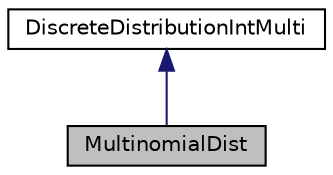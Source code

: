 digraph "MultinomialDist"
{
 // INTERACTIVE_SVG=YES
  bgcolor="transparent";
  edge [fontname="Helvetica",fontsize="10",labelfontname="Helvetica",labelfontsize="10"];
  node [fontname="Helvetica",fontsize="10",shape=record];
  Node2 [label="MultinomialDist",height=0.2,width=0.4,color="black", fillcolor="grey75", style="filled", fontcolor="black"];
  Node3 -> Node2 [dir="back",color="midnightblue",fontsize="10",style="solid",fontname="Helvetica"];
  Node3 [label="DiscreteDistributionIntMulti",height=0.2,width=0.4,color="black",URL="$db/d96/classumontreal_1_1ssj_1_1probdistmulti_1_1DiscreteDistributionIntMulti.html",tooltip="Classes implementing multi-dimensional discrete distributions over the integers should inherit from t..."];
}
